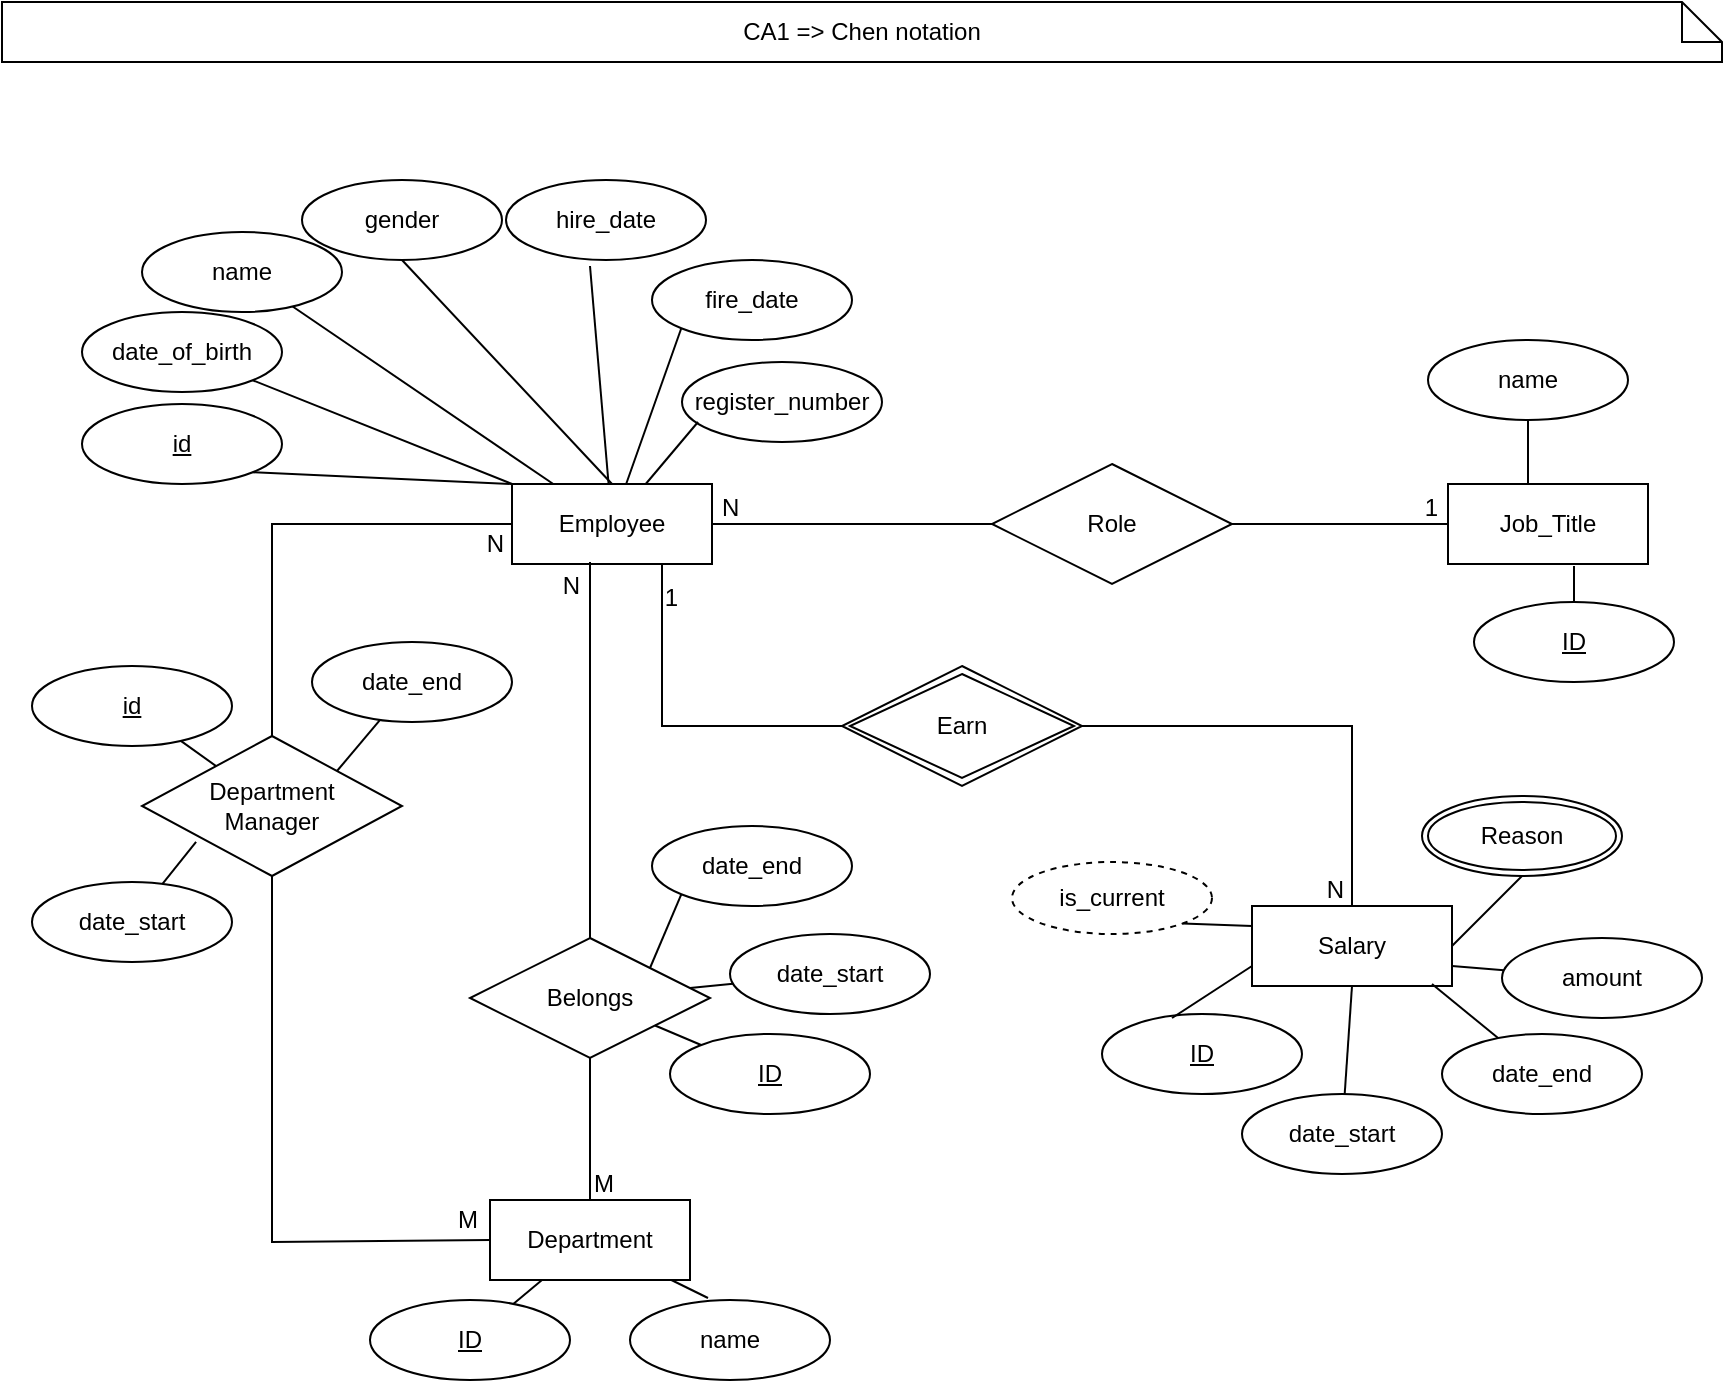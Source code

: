 <mxfile version="20.5.1" type="device" pages="2"><diagram id="R2lEEEUBdFMjLlhIrx00" name="Page-1"><mxGraphModel dx="1108" dy="442" grid="1" gridSize="10" guides="1" tooltips="1" connect="1" arrows="1" fold="1" page="1" pageScale="1" pageWidth="850" pageHeight="1100" math="0" shadow="0" extFonts="Permanent Marker^https://fonts.googleapis.com/css?family=Permanent+Marker"><root><mxCell id="0"/><mxCell id="1" parent="0"/><mxCell id="UO7dEAfp0Tom1UjZZhH2-1" value="Employee" style="whiteSpace=wrap;html=1;align=center;" parent="1" vertex="1"><mxGeometry x="255" y="251" width="100" height="40" as="geometry"/></mxCell><mxCell id="UO7dEAfp0Tom1UjZZhH2-2" value="Job_Title" style="whiteSpace=wrap;html=1;align=center;" parent="1" vertex="1"><mxGeometry x="723" y="251" width="100" height="40" as="geometry"/></mxCell><mxCell id="UO7dEAfp0Tom1UjZZhH2-3" value="Salary" style="whiteSpace=wrap;html=1;align=center;" parent="1" vertex="1"><mxGeometry x="625" y="462" width="100" height="40" as="geometry"/></mxCell><mxCell id="UO7dEAfp0Tom1UjZZhH2-4" value="Department" style="whiteSpace=wrap;html=1;align=center;" parent="1" vertex="1"><mxGeometry x="244" y="609" width="100" height="40" as="geometry"/></mxCell><mxCell id="UO7dEAfp0Tom1UjZZhH2-5" value="Belongs" style="shape=rhombus;perimeter=rhombusPerimeter;whiteSpace=wrap;html=1;align=center;" parent="1" vertex="1"><mxGeometry x="234" y="478" width="120" height="60" as="geometry"/></mxCell><mxCell id="UO7dEAfp0Tom1UjZZhH2-6" value="Department &lt;br&gt;Manager" style="shape=rhombus;perimeter=rhombusPerimeter;whiteSpace=wrap;html=1;align=center;" parent="1" vertex="1"><mxGeometry x="70" y="377" width="130" height="70" as="geometry"/></mxCell><mxCell id="UO7dEAfp0Tom1UjZZhH2-7" value="date_of_birth" style="ellipse;whiteSpace=wrap;html=1;align=center;" parent="1" vertex="1"><mxGeometry x="40" y="165" width="100" height="40" as="geometry"/></mxCell><mxCell id="UO7dEAfp0Tom1UjZZhH2-8" value="name" style="ellipse;whiteSpace=wrap;html=1;align=center;" parent="1" vertex="1"><mxGeometry x="70" y="125" width="100" height="40" as="geometry"/></mxCell><mxCell id="UO7dEAfp0Tom1UjZZhH2-9" value="id" style="ellipse;whiteSpace=wrap;html=1;align=center;fontStyle=4;" parent="1" vertex="1"><mxGeometry x="40" y="211" width="100" height="40" as="geometry"/></mxCell><mxCell id="UO7dEAfp0Tom1UjZZhH2-10" value="ID" style="ellipse;whiteSpace=wrap;html=1;align=center;fontStyle=4;" parent="1" vertex="1"><mxGeometry x="184" y="659" width="100" height="40" as="geometry"/></mxCell><mxCell id="UO7dEAfp0Tom1UjZZhH2-11" value="gender" style="ellipse;whiteSpace=wrap;html=1;align=center;" parent="1" vertex="1"><mxGeometry x="150" y="99" width="100" height="40" as="geometry"/></mxCell><mxCell id="UO7dEAfp0Tom1UjZZhH2-19" value="" style="endArrow=none;html=1;rounded=0;" parent="1" source="UO7dEAfp0Tom1UjZZhH2-44" target="UO7dEAfp0Tom1UjZZhH2-5" edge="1"><mxGeometry relative="1" as="geometry"><mxPoint x="154" y="546" as="sourcePoint"/><mxPoint x="335.538" y="535.231" as="targetPoint"/></mxGeometry></mxCell><mxCell id="UO7dEAfp0Tom1UjZZhH2-21" value="" style="endArrow=none;html=1;rounded=0;" parent="1" source="UO7dEAfp0Tom1UjZZhH2-5" target="UO7dEAfp0Tom1UjZZhH2-43" edge="1"><mxGeometry relative="1" as="geometry"><mxPoint x="334" y="516" as="sourcePoint"/><mxPoint x="324" y="556" as="targetPoint"/></mxGeometry></mxCell><mxCell id="UO7dEAfp0Tom1UjZZhH2-33" value="" style="endArrow=none;html=1;rounded=0;entryX=0;entryY=1;entryDx=0;entryDy=0;exitX=1;exitY=0;exitDx=0;exitDy=0;" parent="1" source="UO7dEAfp0Tom1UjZZhH2-5" target="UO7dEAfp0Tom1UjZZhH2-45" edge="1"><mxGeometry relative="1" as="geometry"><mxPoint x="315.429" y="506.714" as="sourcePoint"/><mxPoint x="334" y="566" as="targetPoint"/></mxGeometry></mxCell><mxCell id="UO7dEAfp0Tom1UjZZhH2-35" value="" style="endArrow=none;html=1;rounded=0;entryX=0.5;entryY=1;entryDx=0;entryDy=0;exitX=0.5;exitY=0;exitDx=0;exitDy=0;" parent="1" source="UO7dEAfp0Tom1UjZZhH2-1" target="UO7dEAfp0Tom1UjZZhH2-11" edge="1"><mxGeometry relative="1" as="geometry"><mxPoint x="345" y="252" as="sourcePoint"/><mxPoint x="435" y="322" as="targetPoint"/></mxGeometry></mxCell><mxCell id="UO7dEAfp0Tom1UjZZhH2-36" value="" style="endArrow=none;html=1;rounded=0;" parent="1" source="UO7dEAfp0Tom1UjZZhH2-1" target="UO7dEAfp0Tom1UjZZhH2-8" edge="1"><mxGeometry relative="1" as="geometry"><mxPoint x="205" y="232" as="sourcePoint"/><mxPoint x="365" y="232" as="targetPoint"/></mxGeometry></mxCell><mxCell id="UO7dEAfp0Tom1UjZZhH2-37" value="" style="endArrow=none;html=1;rounded=0;exitX=1;exitY=1;exitDx=0;exitDy=0;" parent="1" source="UO7dEAfp0Tom1UjZZhH2-7" target="UO7dEAfp0Tom1UjZZhH2-1" edge="1"><mxGeometry relative="1" as="geometry"><mxPoint x="145" y="212" as="sourcePoint"/><mxPoint x="305" y="212" as="targetPoint"/></mxGeometry></mxCell><mxCell id="UO7dEAfp0Tom1UjZZhH2-38" value="" style="endArrow=none;html=1;rounded=0;entryX=0;entryY=0;entryDx=0;entryDy=0;exitX=1;exitY=1;exitDx=0;exitDy=0;" parent="1" source="UO7dEAfp0Tom1UjZZhH2-9" target="UO7dEAfp0Tom1UjZZhH2-1" edge="1"><mxGeometry relative="1" as="geometry"><mxPoint x="235" y="272" as="sourcePoint"/><mxPoint x="335" y="271.5" as="targetPoint"/></mxGeometry></mxCell><mxCell id="UO7dEAfp0Tom1UjZZhH2-40" value="name" style="ellipse;whiteSpace=wrap;html=1;align=center;" parent="1" vertex="1"><mxGeometry x="314" y="659" width="100" height="40" as="geometry"/></mxCell><mxCell id="UO7dEAfp0Tom1UjZZhH2-41" value="" style="endArrow=none;html=1;rounded=0;" parent="1" source="UO7dEAfp0Tom1UjZZhH2-10" target="UO7dEAfp0Tom1UjZZhH2-4" edge="1"><mxGeometry relative="1" as="geometry"><mxPoint x="354" y="509" as="sourcePoint"/><mxPoint x="164" y="639" as="targetPoint"/></mxGeometry></mxCell><mxCell id="UO7dEAfp0Tom1UjZZhH2-42" value="" style="endArrow=none;html=1;rounded=0;exitX=0.39;exitY=-0.025;exitDx=0;exitDy=0;exitPerimeter=0;" parent="1" source="UO7dEAfp0Tom1UjZZhH2-40" target="UO7dEAfp0Tom1UjZZhH2-4" edge="1"><mxGeometry relative="1" as="geometry"><mxPoint x="147.334" y="671.311" as="sourcePoint"/><mxPoint x="186" y="642" as="targetPoint"/></mxGeometry></mxCell><mxCell id="UO7dEAfp0Tom1UjZZhH2-43" value="date_start" style="ellipse;whiteSpace=wrap;html=1;align=center;" parent="1" vertex="1"><mxGeometry x="364" y="476" width="100" height="40" as="geometry"/></mxCell><mxCell id="UO7dEAfp0Tom1UjZZhH2-44" value="ID" style="ellipse;whiteSpace=wrap;html=1;align=center;fontStyle=4;" parent="1" vertex="1"><mxGeometry x="334" y="526" width="100" height="40" as="geometry"/></mxCell><mxCell id="UO7dEAfp0Tom1UjZZhH2-45" value="date_end" style="ellipse;whiteSpace=wrap;html=1;align=center;" parent="1" vertex="1"><mxGeometry x="325" y="422" width="100" height="40" as="geometry"/></mxCell><mxCell id="UO7dEAfp0Tom1UjZZhH2-46" value="" style="endArrow=none;html=1;rounded=0;exitX=0.39;exitY=0.975;exitDx=0;exitDy=0;entryX=0.5;entryY=0;entryDx=0;entryDy=0;exitPerimeter=0;" parent="1" source="UO7dEAfp0Tom1UjZZhH2-1" target="UO7dEAfp0Tom1UjZZhH2-5" edge="1"><mxGeometry relative="1" as="geometry"><mxPoint x="345" y="412" as="sourcePoint"/><mxPoint x="505" y="412" as="targetPoint"/><Array as="points"/></mxGeometry></mxCell><mxCell id="UO7dEAfp0Tom1UjZZhH2-47" value="N" style="resizable=0;html=1;align=right;verticalAlign=bottom;" parent="UO7dEAfp0Tom1UjZZhH2-46" connectable="0" vertex="1"><mxGeometry x="1" relative="1" as="geometry"><mxPoint x="-5" y="-168" as="offset"/></mxGeometry></mxCell><mxCell id="UO7dEAfp0Tom1UjZZhH2-48" value="" style="endArrow=none;html=1;rounded=0;exitX=0.5;exitY=0;exitDx=0;exitDy=0;entryX=0.5;entryY=1;entryDx=0;entryDy=0;" parent="1" source="UO7dEAfp0Tom1UjZZhH2-4" target="UO7dEAfp0Tom1UjZZhH2-5" edge="1"><mxGeometry relative="1" as="geometry"><mxPoint x="214" y="478" as="sourcePoint"/><mxPoint x="374" y="478" as="targetPoint"/><Array as="points"><mxPoint x="294" y="598"/></Array></mxGeometry></mxCell><mxCell id="UO7dEAfp0Tom1UjZZhH2-49" value="M" style="resizable=0;html=1;align=left;verticalAlign=bottom;" parent="UO7dEAfp0Tom1UjZZhH2-48" connectable="0" vertex="1"><mxGeometry x="-1" relative="1" as="geometry"/></mxCell><mxCell id="UO7dEAfp0Tom1UjZZhH2-53" value="date_start" style="ellipse;whiteSpace=wrap;html=1;align=center;" parent="1" vertex="1"><mxGeometry x="15" y="450" width="100" height="40" as="geometry"/></mxCell><mxCell id="UO7dEAfp0Tom1UjZZhH2-54" value="id" style="ellipse;whiteSpace=wrap;html=1;align=center;fontStyle=4;" parent="1" vertex="1"><mxGeometry x="15" y="342" width="100" height="40" as="geometry"/></mxCell><mxCell id="UO7dEAfp0Tom1UjZZhH2-55" value="date_end" style="ellipse;whiteSpace=wrap;html=1;align=center;" parent="1" vertex="1"><mxGeometry x="155" y="330" width="100" height="40" as="geometry"/></mxCell><mxCell id="UO7dEAfp0Tom1UjZZhH2-57" value="" style="endArrow=none;html=1;rounded=0;" parent="1" source="UO7dEAfp0Tom1UjZZhH2-54" target="UO7dEAfp0Tom1UjZZhH2-6" edge="1"><mxGeometry relative="1" as="geometry"><mxPoint x="345" y="412" as="sourcePoint"/><mxPoint x="505" y="412" as="targetPoint"/></mxGeometry></mxCell><mxCell id="UO7dEAfp0Tom1UjZZhH2-58" value="" style="endArrow=none;html=1;rounded=0;entryX=0.208;entryY=0.757;entryDx=0;entryDy=0;entryPerimeter=0;" parent="1" source="UO7dEAfp0Tom1UjZZhH2-53" target="UO7dEAfp0Tom1UjZZhH2-6" edge="1"><mxGeometry relative="1" as="geometry"><mxPoint x="56" y="471" as="sourcePoint"/><mxPoint x="112.5" y="439.5" as="targetPoint"/></mxGeometry></mxCell><mxCell id="UO7dEAfp0Tom1UjZZhH2-59" value="" style="endArrow=none;html=1;rounded=0;entryX=1;entryY=0;entryDx=0;entryDy=0;" parent="1" source="UO7dEAfp0Tom1UjZZhH2-55" target="UO7dEAfp0Tom1UjZZhH2-6" edge="1"><mxGeometry relative="1" as="geometry"><mxPoint x="135" y="492" as="sourcePoint"/><mxPoint x="145" y="457" as="targetPoint"/></mxGeometry></mxCell><mxCell id="UO7dEAfp0Tom1UjZZhH2-61" value="" style="endArrow=none;html=1;rounded=0;exitX=0.5;exitY=0;exitDx=0;exitDy=0;entryX=0;entryY=0.5;entryDx=0;entryDy=0;" parent="1" source="UO7dEAfp0Tom1UjZZhH2-6" target="UO7dEAfp0Tom1UjZZhH2-1" edge="1"><mxGeometry relative="1" as="geometry"><mxPoint x="135" y="337" as="sourcePoint"/><mxPoint x="505" y="372" as="targetPoint"/><Array as="points"><mxPoint x="135" y="271"/></Array></mxGeometry></mxCell><mxCell id="UO7dEAfp0Tom1UjZZhH2-62" value="N" style="resizable=0;html=1;align=right;verticalAlign=bottom;" parent="UO7dEAfp0Tom1UjZZhH2-61" connectable="0" vertex="1"><mxGeometry x="1" relative="1" as="geometry"><mxPoint x="-4" y="18" as="offset"/></mxGeometry></mxCell><mxCell id="UO7dEAfp0Tom1UjZZhH2-63" value="" style="endArrow=none;html=1;rounded=0;entryX=0.5;entryY=1;entryDx=0;entryDy=0;exitX=0;exitY=0.5;exitDx=0;exitDy=0;" parent="1" source="UO7dEAfp0Tom1UjZZhH2-4" target="UO7dEAfp0Tom1UjZZhH2-6" edge="1"><mxGeometry relative="1" as="geometry"><mxPoint x="230" y="620" as="sourcePoint"/><mxPoint x="505" y="412" as="targetPoint"/><Array as="points"><mxPoint x="135" y="630"/></Array></mxGeometry></mxCell><mxCell id="UO7dEAfp0Tom1UjZZhH2-64" value="M" style="resizable=0;html=1;align=right;verticalAlign=bottom;" parent="UO7dEAfp0Tom1UjZZhH2-63" connectable="0" vertex="1"><mxGeometry x="1" relative="1" as="geometry"><mxPoint x="103" y="180" as="offset"/></mxGeometry></mxCell><mxCell id="UO7dEAfp0Tom1UjZZhH2-66" value="name" style="ellipse;whiteSpace=wrap;html=1;align=center;" parent="1" vertex="1"><mxGeometry x="713" y="179" width="100" height="40" as="geometry"/></mxCell><mxCell id="UO7dEAfp0Tom1UjZZhH2-67" value="ID" style="ellipse;whiteSpace=wrap;html=1;align=center;fontStyle=4;" parent="1" vertex="1"><mxGeometry x="736" y="310" width="100" height="40" as="geometry"/></mxCell><mxCell id="UO7dEAfp0Tom1UjZZhH2-73" value="" style="endArrow=none;html=1;rounded=0;entryX=0.75;entryY=0;entryDx=0;entryDy=0;exitX=0.5;exitY=1;exitDx=0;exitDy=0;" parent="1" source="UO7dEAfp0Tom1UjZZhH2-66" edge="1"><mxGeometry relative="1" as="geometry"><mxPoint x="758" y="271" as="sourcePoint"/><mxPoint x="763" y="251" as="targetPoint"/></mxGeometry></mxCell><mxCell id="UO7dEAfp0Tom1UjZZhH2-74" value="" style="endArrow=none;html=1;rounded=0;entryX=0.63;entryY=1.025;entryDx=0;entryDy=0;entryPerimeter=0;" parent="1" source="UO7dEAfp0Tom1UjZZhH2-67" target="UO7dEAfp0Tom1UjZZhH2-2" edge="1"><mxGeometry relative="1" as="geometry"><mxPoint x="856" y="300" as="sourcePoint"/><mxPoint x="826" y="281" as="targetPoint"/></mxGeometry></mxCell><mxCell id="UO7dEAfp0Tom1UjZZhH2-75" value="Role" style="shape=rhombus;perimeter=rhombusPerimeter;whiteSpace=wrap;html=1;align=center;" parent="1" vertex="1"><mxGeometry x="495" y="241" width="120" height="60" as="geometry"/></mxCell><mxCell id="UO7dEAfp0Tom1UjZZhH2-76" value="" style="endArrow=none;html=1;rounded=0;entryX=0;entryY=0.5;entryDx=0;entryDy=0;exitX=1;exitY=0.5;exitDx=0;exitDy=0;" parent="1" source="UO7dEAfp0Tom1UjZZhH2-1" target="UO7dEAfp0Tom1UjZZhH2-75" edge="1"><mxGeometry relative="1" as="geometry"><mxPoint x="360" y="270" as="sourcePoint"/><mxPoint x="515" y="270" as="targetPoint"/></mxGeometry></mxCell><mxCell id="UO7dEAfp0Tom1UjZZhH2-77" value="N" style="resizable=0;html=1;align=left;verticalAlign=bottom;" parent="UO7dEAfp0Tom1UjZZhH2-76" connectable="0" vertex="1"><mxGeometry x="-1" relative="1" as="geometry"><mxPoint x="3" as="offset"/></mxGeometry></mxCell><mxCell id="UO7dEAfp0Tom1UjZZhH2-79" value="" style="endArrow=none;html=1;rounded=0;exitX=1;exitY=0.5;exitDx=0;exitDy=0;entryX=0;entryY=0.5;entryDx=0;entryDy=0;" parent="1" source="UO7dEAfp0Tom1UjZZhH2-75" target="UO7dEAfp0Tom1UjZZhH2-2" edge="1"><mxGeometry relative="1" as="geometry"><mxPoint x="565" y="270.5" as="sourcePoint"/><mxPoint x="635" y="259" as="targetPoint"/></mxGeometry></mxCell><mxCell id="UO7dEAfp0Tom1UjZZhH2-80" value="1" style="resizable=0;html=1;align=right;verticalAlign=bottom;" parent="UO7dEAfp0Tom1UjZZhH2-79" connectable="0" vertex="1"><mxGeometry x="1" relative="1" as="geometry"><mxPoint x="-5" as="offset"/></mxGeometry></mxCell><mxCell id="UO7dEAfp0Tom1UjZZhH2-87" value="" style="endArrow=none;html=1;rounded=0;entryX=1;entryY=1;entryDx=0;entryDy=0;exitX=0;exitY=0.5;exitDx=0;exitDy=0;" parent="1" source="UO7dEAfp0Tom1UjZZhH2-100" edge="1"><mxGeometry relative="1" as="geometry"><mxPoint x="395" y="372" as="sourcePoint"/><mxPoint x="330" y="291" as="targetPoint"/><Array as="points"><mxPoint x="330" y="372"/></Array></mxGeometry></mxCell><mxCell id="UO7dEAfp0Tom1UjZZhH2-88" value="1" style="resizable=0;html=1;align=right;verticalAlign=bottom;" parent="UO7dEAfp0Tom1UjZZhH2-87" connectable="0" vertex="1"><mxGeometry x="1" relative="1" as="geometry"><mxPoint x="8" y="25" as="offset"/></mxGeometry></mxCell><mxCell id="UO7dEAfp0Tom1UjZZhH2-89" value="" style="endArrow=none;html=1;rounded=0;entryX=0.5;entryY=0;entryDx=0;entryDy=0;" parent="1" source="UO7dEAfp0Tom1UjZZhH2-100" target="UO7dEAfp0Tom1UjZZhH2-3" edge="1"><mxGeometry relative="1" as="geometry"><mxPoint x="540" y="372" as="sourcePoint"/><mxPoint x="540" y="410" as="targetPoint"/><Array as="points"><mxPoint x="675" y="372"/></Array></mxGeometry></mxCell><mxCell id="UO7dEAfp0Tom1UjZZhH2-90" value="N" style="resizable=0;html=1;align=right;verticalAlign=bottom;" parent="UO7dEAfp0Tom1UjZZhH2-89" connectable="0" vertex="1"><mxGeometry x="1" relative="1" as="geometry"><mxPoint x="-4" as="offset"/></mxGeometry></mxCell><mxCell id="UO7dEAfp0Tom1UjZZhH2-91" value="date_start" style="ellipse;whiteSpace=wrap;html=1;align=center;" parent="1" vertex="1"><mxGeometry x="620" y="556" width="100" height="40" as="geometry"/></mxCell><mxCell id="UO7dEAfp0Tom1UjZZhH2-92" value="ID" style="ellipse;whiteSpace=wrap;html=1;align=center;fontStyle=4;" parent="1" vertex="1"><mxGeometry x="550" y="516" width="100" height="40" as="geometry"/></mxCell><mxCell id="UO7dEAfp0Tom1UjZZhH2-93" value="date_end" style="ellipse;whiteSpace=wrap;html=1;align=center;" parent="1" vertex="1"><mxGeometry x="720" y="526" width="100" height="40" as="geometry"/></mxCell><mxCell id="UO7dEAfp0Tom1UjZZhH2-94" value="" style="endArrow=none;html=1;rounded=0;entryX=0;entryY=0.75;entryDx=0;entryDy=0;exitX=0.35;exitY=0.05;exitDx=0;exitDy=0;exitPerimeter=0;" parent="1" source="UO7dEAfp0Tom1UjZZhH2-92" target="UO7dEAfp0Tom1UjZZhH2-3" edge="1"><mxGeometry relative="1" as="geometry"><mxPoint x="540" y="631.86" as="sourcePoint"/><mxPoint x="574.645" y="609.002" as="targetPoint"/></mxGeometry></mxCell><mxCell id="UO7dEAfp0Tom1UjZZhH2-97" value="" style="endArrow=none;html=1;rounded=0;entryX=0.5;entryY=1;entryDx=0;entryDy=0;" parent="1" source="UO7dEAfp0Tom1UjZZhH2-91" target="UO7dEAfp0Tom1UjZZhH2-3" edge="1"><mxGeometry relative="1" as="geometry"><mxPoint x="550" y="641.86" as="sourcePoint"/><mxPoint x="584.645" y="619.002" as="targetPoint"/></mxGeometry></mxCell><mxCell id="UO7dEAfp0Tom1UjZZhH2-98" value="" style="endArrow=none;html=1;rounded=0;entryX=0.9;entryY=0.975;entryDx=0;entryDy=0;entryPerimeter=0;" parent="1" source="UO7dEAfp0Tom1UjZZhH2-93" target="UO7dEAfp0Tom1UjZZhH2-3" edge="1"><mxGeometry relative="1" as="geometry"><mxPoint x="560" y="651.86" as="sourcePoint"/><mxPoint x="594.645" y="629.002" as="targetPoint"/></mxGeometry></mxCell><mxCell id="UO7dEAfp0Tom1UjZZhH2-100" value="Earn" style="shape=rhombus;double=1;perimeter=rhombusPerimeter;whiteSpace=wrap;html=1;align=center;" parent="1" vertex="1"><mxGeometry x="420" y="342" width="120" height="60" as="geometry"/></mxCell><mxCell id="UO7dEAfp0Tom1UjZZhH2-102" value="Reason" style="ellipse;shape=doubleEllipse;margin=3;whiteSpace=wrap;html=1;align=center;" parent="1" vertex="1"><mxGeometry x="710" y="407" width="100" height="40" as="geometry"/></mxCell><mxCell id="UO7dEAfp0Tom1UjZZhH2-103" value="" style="endArrow=none;html=1;rounded=0;entryX=0.5;entryY=1;entryDx=0;entryDy=0;exitX=1;exitY=0.5;exitDx=0;exitDy=0;" parent="1" source="UO7dEAfp0Tom1UjZZhH2-3" target="UO7dEAfp0Tom1UjZZhH2-102" edge="1"><mxGeometry relative="1" as="geometry"><mxPoint x="650" y="475" as="sourcePoint"/><mxPoint x="810" y="475" as="targetPoint"/></mxGeometry></mxCell><mxCell id="UO7dEAfp0Tom1UjZZhH2-108" value="hire_date" style="ellipse;whiteSpace=wrap;html=1;align=center;" parent="1" vertex="1"><mxGeometry x="252" y="99" width="100" height="40" as="geometry"/></mxCell><mxCell id="UO7dEAfp0Tom1UjZZhH2-109" value="" style="endArrow=none;html=1;rounded=0;entryX=0.42;entryY=1.075;entryDx=0;entryDy=0;entryPerimeter=0;" parent="1" source="UO7dEAfp0Tom1UjZZhH2-1" target="UO7dEAfp0Tom1UjZZhH2-108" edge="1"><mxGeometry relative="1" as="geometry"><mxPoint x="439" y="90" as="sourcePoint"/><mxPoint x="411.645" y="74.142" as="targetPoint"/></mxGeometry></mxCell><mxCell id="VwBi1IuSh2u21m7YAytF-1" value="fire_date" style="ellipse;whiteSpace=wrap;html=1;align=center;" parent="1" vertex="1"><mxGeometry x="325" y="139" width="100" height="40" as="geometry"/></mxCell><mxCell id="VwBi1IuSh2u21m7YAytF-2" value="register_number" style="ellipse;whiteSpace=wrap;html=1;align=center;" parent="1" vertex="1"><mxGeometry x="340" y="190" width="100" height="40" as="geometry"/></mxCell><mxCell id="VwBi1IuSh2u21m7YAytF-3" value="" style="endArrow=none;html=1;rounded=0;entryX=0;entryY=1;entryDx=0;entryDy=0;" parent="1" source="UO7dEAfp0Tom1UjZZhH2-1" target="VwBi1IuSh2u21m7YAytF-1" edge="1"><mxGeometry relative="1" as="geometry"><mxPoint x="340" y="250" as="sourcePoint"/><mxPoint x="500" y="250" as="targetPoint"/></mxGeometry></mxCell><mxCell id="VwBi1IuSh2u21m7YAytF-4" value="" style="endArrow=none;html=1;rounded=0;entryX=0.08;entryY=0.75;entryDx=0;entryDy=0;entryPerimeter=0;" parent="1" source="UO7dEAfp0Tom1UjZZhH2-1" target="VwBi1IuSh2u21m7YAytF-2" edge="1"><mxGeometry relative="1" as="geometry"><mxPoint x="340" y="250" as="sourcePoint"/><mxPoint x="500" y="250" as="targetPoint"/></mxGeometry></mxCell><mxCell id="MULnKi2reLXxVFP3Ms9p-1" value="is_current" style="ellipse;whiteSpace=wrap;html=1;align=center;dashed=1;" parent="1" vertex="1"><mxGeometry x="505" y="440" width="100" height="36" as="geometry"/></mxCell><mxCell id="MULnKi2reLXxVFP3Ms9p-2" value="" style="endArrow=none;html=1;rounded=0;entryX=0;entryY=0.25;entryDx=0;entryDy=0;exitX=1;exitY=1;exitDx=0;exitDy=0;" parent="1" source="MULnKi2reLXxVFP3Ms9p-1" target="UO7dEAfp0Tom1UjZZhH2-3" edge="1"><mxGeometry relative="1" as="geometry"><mxPoint x="595" y="528" as="sourcePoint"/><mxPoint x="635" y="502" as="targetPoint"/></mxGeometry></mxCell><mxCell id="MULnKi2reLXxVFP3Ms9p-3" value="amount" style="ellipse;whiteSpace=wrap;html=1;align=center;" parent="1" vertex="1"><mxGeometry x="750" y="478" width="100" height="40" as="geometry"/></mxCell><mxCell id="MULnKi2reLXxVFP3Ms9p-4" value="" style="endArrow=none;html=1;rounded=0;exitX=1;exitY=0.75;exitDx=0;exitDy=0;" parent="1" source="UO7dEAfp0Tom1UjZZhH2-3" target="MULnKi2reLXxVFP3Ms9p-3" edge="1"><mxGeometry relative="1" as="geometry"><mxPoint x="735" y="492" as="sourcePoint"/><mxPoint x="770" y="457" as="targetPoint"/></mxGeometry></mxCell><mxCell id="LqiflVOMgxO-S9f-4UZq-1" value="CA1 =&amp;gt; Chen notation" style="shape=note;size=20;whiteSpace=wrap;html=1;" vertex="1" parent="1"><mxGeometry y="10" width="860" height="30" as="geometry"/></mxCell></root></mxGraphModel></diagram><diagram id="vVAKG6HphB-aLl2nKmJK" name="Página-2"><mxGraphModel dx="423" dy="432" grid="1" gridSize="10" guides="1" tooltips="1" connect="1" arrows="1" fold="1" page="1" pageScale="1" pageWidth="827" pageHeight="1169" math="0" shadow="0"><root><mxCell id="0"/><mxCell id="1" parent="0"/></root></mxGraphModel></diagram></mxfile>